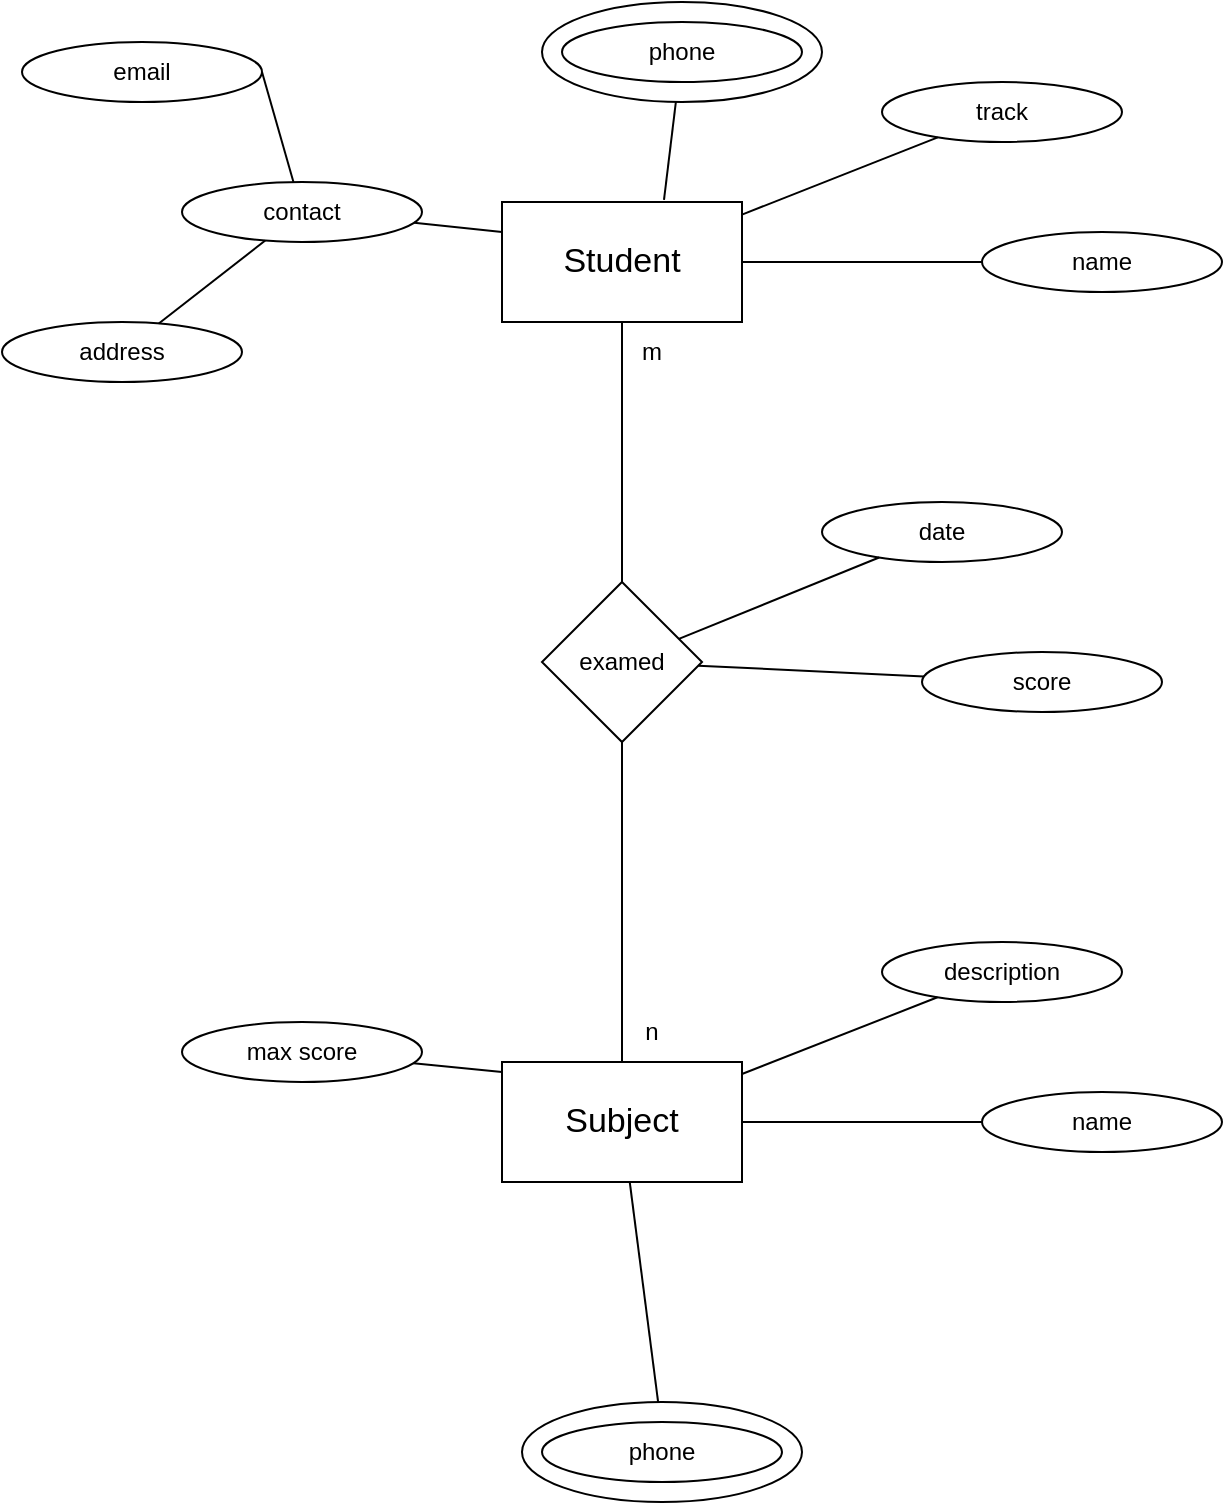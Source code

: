 <mxfile version="21.6.9" type="github">
  <diagram name="Page-1" id="snVaZzXPIa3q4PJ1XPMq">
    <mxGraphModel dx="1434" dy="732" grid="1" gridSize="10" guides="1" tooltips="1" connect="1" arrows="1" fold="1" page="1" pageScale="1" pageWidth="827" pageHeight="1169" math="0" shadow="0">
      <root>
        <mxCell id="0" />
        <mxCell id="1" parent="0" />
        <mxCell id="ybiSL3aOpmo2I3rVlFVn-1" value="" style="rounded=0;whiteSpace=wrap;html=1;" vertex="1" parent="1">
          <mxGeometry x="260" y="110" width="120" height="60" as="geometry" />
        </mxCell>
        <mxCell id="ybiSL3aOpmo2I3rVlFVn-2" value="&lt;font style=&quot;font-size: 17px;&quot;&gt;Student&lt;/font&gt;" style="text;html=1;strokeColor=none;fillColor=none;align=center;verticalAlign=middle;whiteSpace=wrap;rounded=0;" vertex="1" parent="1">
          <mxGeometry x="290" y="125" width="60" height="30" as="geometry" />
        </mxCell>
        <mxCell id="ybiSL3aOpmo2I3rVlFVn-3" value="" style="rounded=0;whiteSpace=wrap;html=1;" vertex="1" parent="1">
          <mxGeometry x="260" y="540" width="120" height="60" as="geometry" />
        </mxCell>
        <mxCell id="ybiSL3aOpmo2I3rVlFVn-4" value="&lt;font style=&quot;font-size: 17px;&quot;&gt;Subject&lt;br&gt;&lt;/font&gt;" style="text;html=1;strokeColor=none;fillColor=none;align=center;verticalAlign=middle;whiteSpace=wrap;rounded=0;" vertex="1" parent="1">
          <mxGeometry x="290" y="555" width="60" height="30" as="geometry" />
        </mxCell>
        <mxCell id="ybiSL3aOpmo2I3rVlFVn-5" value="" style="ellipse;whiteSpace=wrap;html=1;" vertex="1" parent="1">
          <mxGeometry x="500" y="125" width="120" height="30" as="geometry" />
        </mxCell>
        <mxCell id="ybiSL3aOpmo2I3rVlFVn-6" value="name" style="text;html=1;strokeColor=none;fillColor=none;align=center;verticalAlign=middle;whiteSpace=wrap;rounded=0;" vertex="1" parent="1">
          <mxGeometry x="530" y="125" width="60" height="30" as="geometry" />
        </mxCell>
        <mxCell id="ybiSL3aOpmo2I3rVlFVn-7" value="" style="ellipse;whiteSpace=wrap;html=1;" vertex="1" parent="1">
          <mxGeometry x="450" y="50" width="120" height="30" as="geometry" />
        </mxCell>
        <mxCell id="ybiSL3aOpmo2I3rVlFVn-8" value="track" style="text;html=1;strokeColor=none;fillColor=none;align=center;verticalAlign=middle;whiteSpace=wrap;rounded=0;" vertex="1" parent="1">
          <mxGeometry x="480" y="50" width="60" height="30" as="geometry" />
        </mxCell>
        <mxCell id="ybiSL3aOpmo2I3rVlFVn-9" value="" style="ellipse;whiteSpace=wrap;html=1;" vertex="1" parent="1">
          <mxGeometry x="290" y="20" width="120" height="30" as="geometry" />
        </mxCell>
        <mxCell id="ybiSL3aOpmo2I3rVlFVn-10" value="phone" style="text;html=1;strokeColor=none;fillColor=none;align=center;verticalAlign=middle;whiteSpace=wrap;rounded=0;" vertex="1" parent="1">
          <mxGeometry x="320" y="20" width="60" height="30" as="geometry" />
        </mxCell>
        <mxCell id="ybiSL3aOpmo2I3rVlFVn-11" value="" style="ellipse;whiteSpace=wrap;html=1;fillColor=none;" vertex="1" parent="1">
          <mxGeometry x="280" y="10" width="140" height="50" as="geometry" />
        </mxCell>
        <mxCell id="ybiSL3aOpmo2I3rVlFVn-13" value="" style="ellipse;whiteSpace=wrap;html=1;" vertex="1" parent="1">
          <mxGeometry x="100" y="100" width="120" height="30" as="geometry" />
        </mxCell>
        <mxCell id="ybiSL3aOpmo2I3rVlFVn-14" value="contact" style="text;html=1;strokeColor=none;fillColor=none;align=center;verticalAlign=middle;whiteSpace=wrap;rounded=0;" vertex="1" parent="1">
          <mxGeometry x="130" y="100" width="60" height="30" as="geometry" />
        </mxCell>
        <mxCell id="ybiSL3aOpmo2I3rVlFVn-15" value="" style="ellipse;whiteSpace=wrap;html=1;" vertex="1" parent="1">
          <mxGeometry x="20" y="30" width="120" height="30" as="geometry" />
        </mxCell>
        <mxCell id="ybiSL3aOpmo2I3rVlFVn-16" value="email" style="text;html=1;strokeColor=none;fillColor=none;align=center;verticalAlign=middle;whiteSpace=wrap;rounded=0;" vertex="1" parent="1">
          <mxGeometry x="50" y="30" width="60" height="30" as="geometry" />
        </mxCell>
        <mxCell id="ybiSL3aOpmo2I3rVlFVn-17" value="" style="ellipse;whiteSpace=wrap;html=1;" vertex="1" parent="1">
          <mxGeometry x="10" y="170" width="120" height="30" as="geometry" />
        </mxCell>
        <mxCell id="ybiSL3aOpmo2I3rVlFVn-18" value="address" style="text;html=1;strokeColor=none;fillColor=none;align=center;verticalAlign=middle;whiteSpace=wrap;rounded=0;" vertex="1" parent="1">
          <mxGeometry x="40" y="170" width="60" height="30" as="geometry" />
        </mxCell>
        <mxCell id="ybiSL3aOpmo2I3rVlFVn-20" value="" style="endArrow=none;html=1;rounded=0;" edge="1" parent="1" source="ybiSL3aOpmo2I3rVlFVn-1" target="ybiSL3aOpmo2I3rVlFVn-7">
          <mxGeometry width="50" height="50" relative="1" as="geometry">
            <mxPoint x="390" y="-60" as="sourcePoint" />
            <mxPoint x="440" y="-110" as="targetPoint" />
            <Array as="points" />
          </mxGeometry>
        </mxCell>
        <mxCell id="ybiSL3aOpmo2I3rVlFVn-21" value="" style="endArrow=none;html=1;rounded=0;" edge="1" parent="1" source="ybiSL3aOpmo2I3rVlFVn-1" target="ybiSL3aOpmo2I3rVlFVn-5">
          <mxGeometry width="50" height="50" relative="1" as="geometry">
            <mxPoint x="400" y="150" as="sourcePoint" />
            <mxPoint x="440" y="-110" as="targetPoint" />
          </mxGeometry>
        </mxCell>
        <mxCell id="ybiSL3aOpmo2I3rVlFVn-23" value="" style="endArrow=none;html=1;rounded=0;entryX=0;entryY=0.25;entryDx=0;entryDy=0;" edge="1" parent="1" source="ybiSL3aOpmo2I3rVlFVn-13" target="ybiSL3aOpmo2I3rVlFVn-1">
          <mxGeometry width="50" height="50" relative="1" as="geometry">
            <mxPoint x="390" y="-60" as="sourcePoint" />
            <mxPoint x="440" y="-110" as="targetPoint" />
          </mxGeometry>
        </mxCell>
        <mxCell id="ybiSL3aOpmo2I3rVlFVn-24" value="" style="endArrow=none;html=1;rounded=0;exitX=0.675;exitY=-0.017;exitDx=0;exitDy=0;exitPerimeter=0;" edge="1" parent="1" source="ybiSL3aOpmo2I3rVlFVn-1" target="ybiSL3aOpmo2I3rVlFVn-11">
          <mxGeometry width="50" height="50" relative="1" as="geometry">
            <mxPoint x="390" y="-60" as="sourcePoint" />
            <mxPoint x="440" y="-110" as="targetPoint" />
          </mxGeometry>
        </mxCell>
        <mxCell id="ybiSL3aOpmo2I3rVlFVn-25" value="" style="endArrow=none;html=1;rounded=0;exitX=1;exitY=0.5;exitDx=0;exitDy=0;" edge="1" parent="1" source="ybiSL3aOpmo2I3rVlFVn-15" target="ybiSL3aOpmo2I3rVlFVn-13">
          <mxGeometry width="50" height="50" relative="1" as="geometry">
            <mxPoint x="390" y="-60" as="sourcePoint" />
            <mxPoint x="440" y="-110" as="targetPoint" />
          </mxGeometry>
        </mxCell>
        <mxCell id="ybiSL3aOpmo2I3rVlFVn-26" value="" style="endArrow=none;html=1;rounded=0;" edge="1" parent="1" source="ybiSL3aOpmo2I3rVlFVn-17" target="ybiSL3aOpmo2I3rVlFVn-13">
          <mxGeometry width="50" height="50" relative="1" as="geometry">
            <mxPoint x="390" y="-60" as="sourcePoint" />
            <mxPoint x="440" y="-110" as="targetPoint" />
          </mxGeometry>
        </mxCell>
        <mxCell id="ybiSL3aOpmo2I3rVlFVn-27" value="" style="ellipse;whiteSpace=wrap;html=1;" vertex="1" parent="1">
          <mxGeometry x="500" y="555" width="120" height="30" as="geometry" />
        </mxCell>
        <mxCell id="ybiSL3aOpmo2I3rVlFVn-28" value="name" style="text;html=1;strokeColor=none;fillColor=none;align=center;verticalAlign=middle;whiteSpace=wrap;rounded=0;" vertex="1" parent="1">
          <mxGeometry x="530" y="555" width="60" height="30" as="geometry" />
        </mxCell>
        <mxCell id="ybiSL3aOpmo2I3rVlFVn-29" value="" style="ellipse;whiteSpace=wrap;html=1;" vertex="1" parent="1">
          <mxGeometry x="450" y="480" width="120" height="30" as="geometry" />
        </mxCell>
        <mxCell id="ybiSL3aOpmo2I3rVlFVn-30" value="description" style="text;html=1;strokeColor=none;fillColor=none;align=center;verticalAlign=middle;whiteSpace=wrap;rounded=0;" vertex="1" parent="1">
          <mxGeometry x="480" y="480" width="60" height="30" as="geometry" />
        </mxCell>
        <mxCell id="ybiSL3aOpmo2I3rVlFVn-31" value="" style="endArrow=none;html=1;rounded=0;" edge="1" parent="1" target="ybiSL3aOpmo2I3rVlFVn-29">
          <mxGeometry width="50" height="50" relative="1" as="geometry">
            <mxPoint x="380" y="546" as="sourcePoint" />
            <mxPoint x="440" y="320" as="targetPoint" />
            <Array as="points" />
          </mxGeometry>
        </mxCell>
        <mxCell id="ybiSL3aOpmo2I3rVlFVn-32" value="" style="endArrow=none;html=1;rounded=0;" edge="1" parent="1" target="ybiSL3aOpmo2I3rVlFVn-27">
          <mxGeometry width="50" height="50" relative="1" as="geometry">
            <mxPoint x="380" y="570" as="sourcePoint" />
            <mxPoint x="440" y="320" as="targetPoint" />
          </mxGeometry>
        </mxCell>
        <mxCell id="ybiSL3aOpmo2I3rVlFVn-33" value="" style="ellipse;whiteSpace=wrap;html=1;" vertex="1" parent="1">
          <mxGeometry x="100" y="520" width="120" height="30" as="geometry" />
        </mxCell>
        <mxCell id="ybiSL3aOpmo2I3rVlFVn-34" value="max score" style="text;html=1;strokeColor=none;fillColor=none;align=center;verticalAlign=middle;whiteSpace=wrap;rounded=0;" vertex="1" parent="1">
          <mxGeometry x="130" y="520" width="60" height="30" as="geometry" />
        </mxCell>
        <mxCell id="ybiSL3aOpmo2I3rVlFVn-35" value="" style="endArrow=none;html=1;rounded=0;entryX=0;entryY=0.25;entryDx=0;entryDy=0;" edge="1" parent="1" source="ybiSL3aOpmo2I3rVlFVn-33">
          <mxGeometry width="50" height="50" relative="1" as="geometry">
            <mxPoint x="390" y="360" as="sourcePoint" />
            <mxPoint x="260" y="545" as="targetPoint" />
          </mxGeometry>
        </mxCell>
        <mxCell id="ybiSL3aOpmo2I3rVlFVn-38" value="" style="endArrow=none;html=1;rounded=0;" edge="1" parent="1" source="ybiSL3aOpmo2I3rVlFVn-3">
          <mxGeometry width="50" height="50" relative="1" as="geometry">
            <mxPoint x="330" y="820" as="sourcePoint" />
            <mxPoint x="338.066" y="710.008" as="targetPoint" />
          </mxGeometry>
        </mxCell>
        <mxCell id="ybiSL3aOpmo2I3rVlFVn-39" value="" style="rhombus;whiteSpace=wrap;html=1;" vertex="1" parent="1">
          <mxGeometry x="280" y="300" width="80" height="80" as="geometry" />
        </mxCell>
        <mxCell id="ybiSL3aOpmo2I3rVlFVn-40" value="examed" style="text;html=1;strokeColor=none;fillColor=none;align=center;verticalAlign=middle;whiteSpace=wrap;rounded=0;" vertex="1" parent="1">
          <mxGeometry x="290" y="325" width="60" height="30" as="geometry" />
        </mxCell>
        <mxCell id="ybiSL3aOpmo2I3rVlFVn-41" value="" style="ellipse;whiteSpace=wrap;html=1;" vertex="1" parent="1">
          <mxGeometry x="470" y="335" width="120" height="30" as="geometry" />
        </mxCell>
        <mxCell id="ybiSL3aOpmo2I3rVlFVn-42" value="score" style="text;html=1;strokeColor=none;fillColor=none;align=center;verticalAlign=middle;whiteSpace=wrap;rounded=0;" vertex="1" parent="1">
          <mxGeometry x="500" y="335" width="60" height="30" as="geometry" />
        </mxCell>
        <mxCell id="ybiSL3aOpmo2I3rVlFVn-43" value="" style="ellipse;whiteSpace=wrap;html=1;" vertex="1" parent="1">
          <mxGeometry x="420" y="260" width="120" height="30" as="geometry" />
        </mxCell>
        <mxCell id="ybiSL3aOpmo2I3rVlFVn-44" value="date" style="text;html=1;strokeColor=none;fillColor=none;align=center;verticalAlign=middle;whiteSpace=wrap;rounded=0;" vertex="1" parent="1">
          <mxGeometry x="450" y="260" width="60" height="30" as="geometry" />
        </mxCell>
        <mxCell id="ybiSL3aOpmo2I3rVlFVn-45" value="" style="endArrow=none;html=1;rounded=0;" edge="1" parent="1" target="ybiSL3aOpmo2I3rVlFVn-43" source="ybiSL3aOpmo2I3rVlFVn-39">
          <mxGeometry width="50" height="50" relative="1" as="geometry">
            <mxPoint x="350" y="326" as="sourcePoint" />
            <mxPoint x="410" y="100" as="targetPoint" />
            <Array as="points" />
          </mxGeometry>
        </mxCell>
        <mxCell id="ybiSL3aOpmo2I3rVlFVn-46" value="" style="endArrow=none;html=1;rounded=0;" edge="1" parent="1" target="ybiSL3aOpmo2I3rVlFVn-41" source="ybiSL3aOpmo2I3rVlFVn-39">
          <mxGeometry width="50" height="50" relative="1" as="geometry">
            <mxPoint x="350" y="350" as="sourcePoint" />
            <mxPoint x="410" y="100" as="targetPoint" />
          </mxGeometry>
        </mxCell>
        <mxCell id="ybiSL3aOpmo2I3rVlFVn-47" value="" style="endArrow=none;html=1;rounded=0;" edge="1" parent="1" source="ybiSL3aOpmo2I3rVlFVn-39" target="ybiSL3aOpmo2I3rVlFVn-1">
          <mxGeometry width="50" height="50" relative="1" as="geometry">
            <mxPoint x="390" y="420" as="sourcePoint" />
            <mxPoint x="440" y="370" as="targetPoint" />
          </mxGeometry>
        </mxCell>
        <mxCell id="ybiSL3aOpmo2I3rVlFVn-48" value="" style="endArrow=none;html=1;rounded=0;" edge="1" parent="1" source="ybiSL3aOpmo2I3rVlFVn-3" target="ybiSL3aOpmo2I3rVlFVn-39">
          <mxGeometry width="50" height="50" relative="1" as="geometry">
            <mxPoint x="330" y="460" as="sourcePoint" />
            <mxPoint x="380" y="420" as="targetPoint" />
          </mxGeometry>
        </mxCell>
        <mxCell id="ybiSL3aOpmo2I3rVlFVn-49" value="m" style="text;html=1;strokeColor=none;fillColor=none;align=center;verticalAlign=middle;whiteSpace=wrap;rounded=0;" vertex="1" parent="1">
          <mxGeometry x="320" y="170" width="30" height="30" as="geometry" />
        </mxCell>
        <mxCell id="ybiSL3aOpmo2I3rVlFVn-51" value="n" style="text;html=1;strokeColor=none;fillColor=none;align=center;verticalAlign=middle;whiteSpace=wrap;rounded=0;" vertex="1" parent="1">
          <mxGeometry x="320" y="510" width="30" height="30" as="geometry" />
        </mxCell>
        <mxCell id="ybiSL3aOpmo2I3rVlFVn-52" value="" style="ellipse;whiteSpace=wrap;html=1;" vertex="1" parent="1">
          <mxGeometry x="280" y="720" width="120" height="30" as="geometry" />
        </mxCell>
        <mxCell id="ybiSL3aOpmo2I3rVlFVn-53" value="phone" style="text;html=1;strokeColor=none;fillColor=none;align=center;verticalAlign=middle;whiteSpace=wrap;rounded=0;" vertex="1" parent="1">
          <mxGeometry x="310" y="720" width="60" height="30" as="geometry" />
        </mxCell>
        <mxCell id="ybiSL3aOpmo2I3rVlFVn-54" value="" style="ellipse;whiteSpace=wrap;html=1;fillColor=none;" vertex="1" parent="1">
          <mxGeometry x="270" y="710" width="140" height="50" as="geometry" />
        </mxCell>
      </root>
    </mxGraphModel>
  </diagram>
</mxfile>
